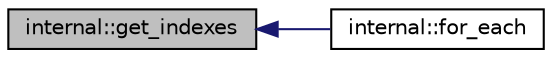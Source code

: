 digraph "internal::get_indexes"
{
  edge [fontname="Helvetica",fontsize="10",labelfontname="Helvetica",labelfontsize="10"];
  node [fontname="Helvetica",fontsize="10",shape=record];
  rankdir="LR";
  Node1 [label="internal::get_indexes",height=0.2,width=0.4,color="black", fillcolor="grey75", style="filled" fontcolor="black"];
  Node1 -> Node2 [dir="back",color="midnightblue",fontsize="10",style="solid",fontname="Helvetica"];
  Node2 [label="internal::for_each",height=0.2,width=0.4,color="black", fillcolor="white", style="filled",URL="$namespaceinternal.html#ad176bd254de2376b5b51d2aa8fbffed6"];
}
